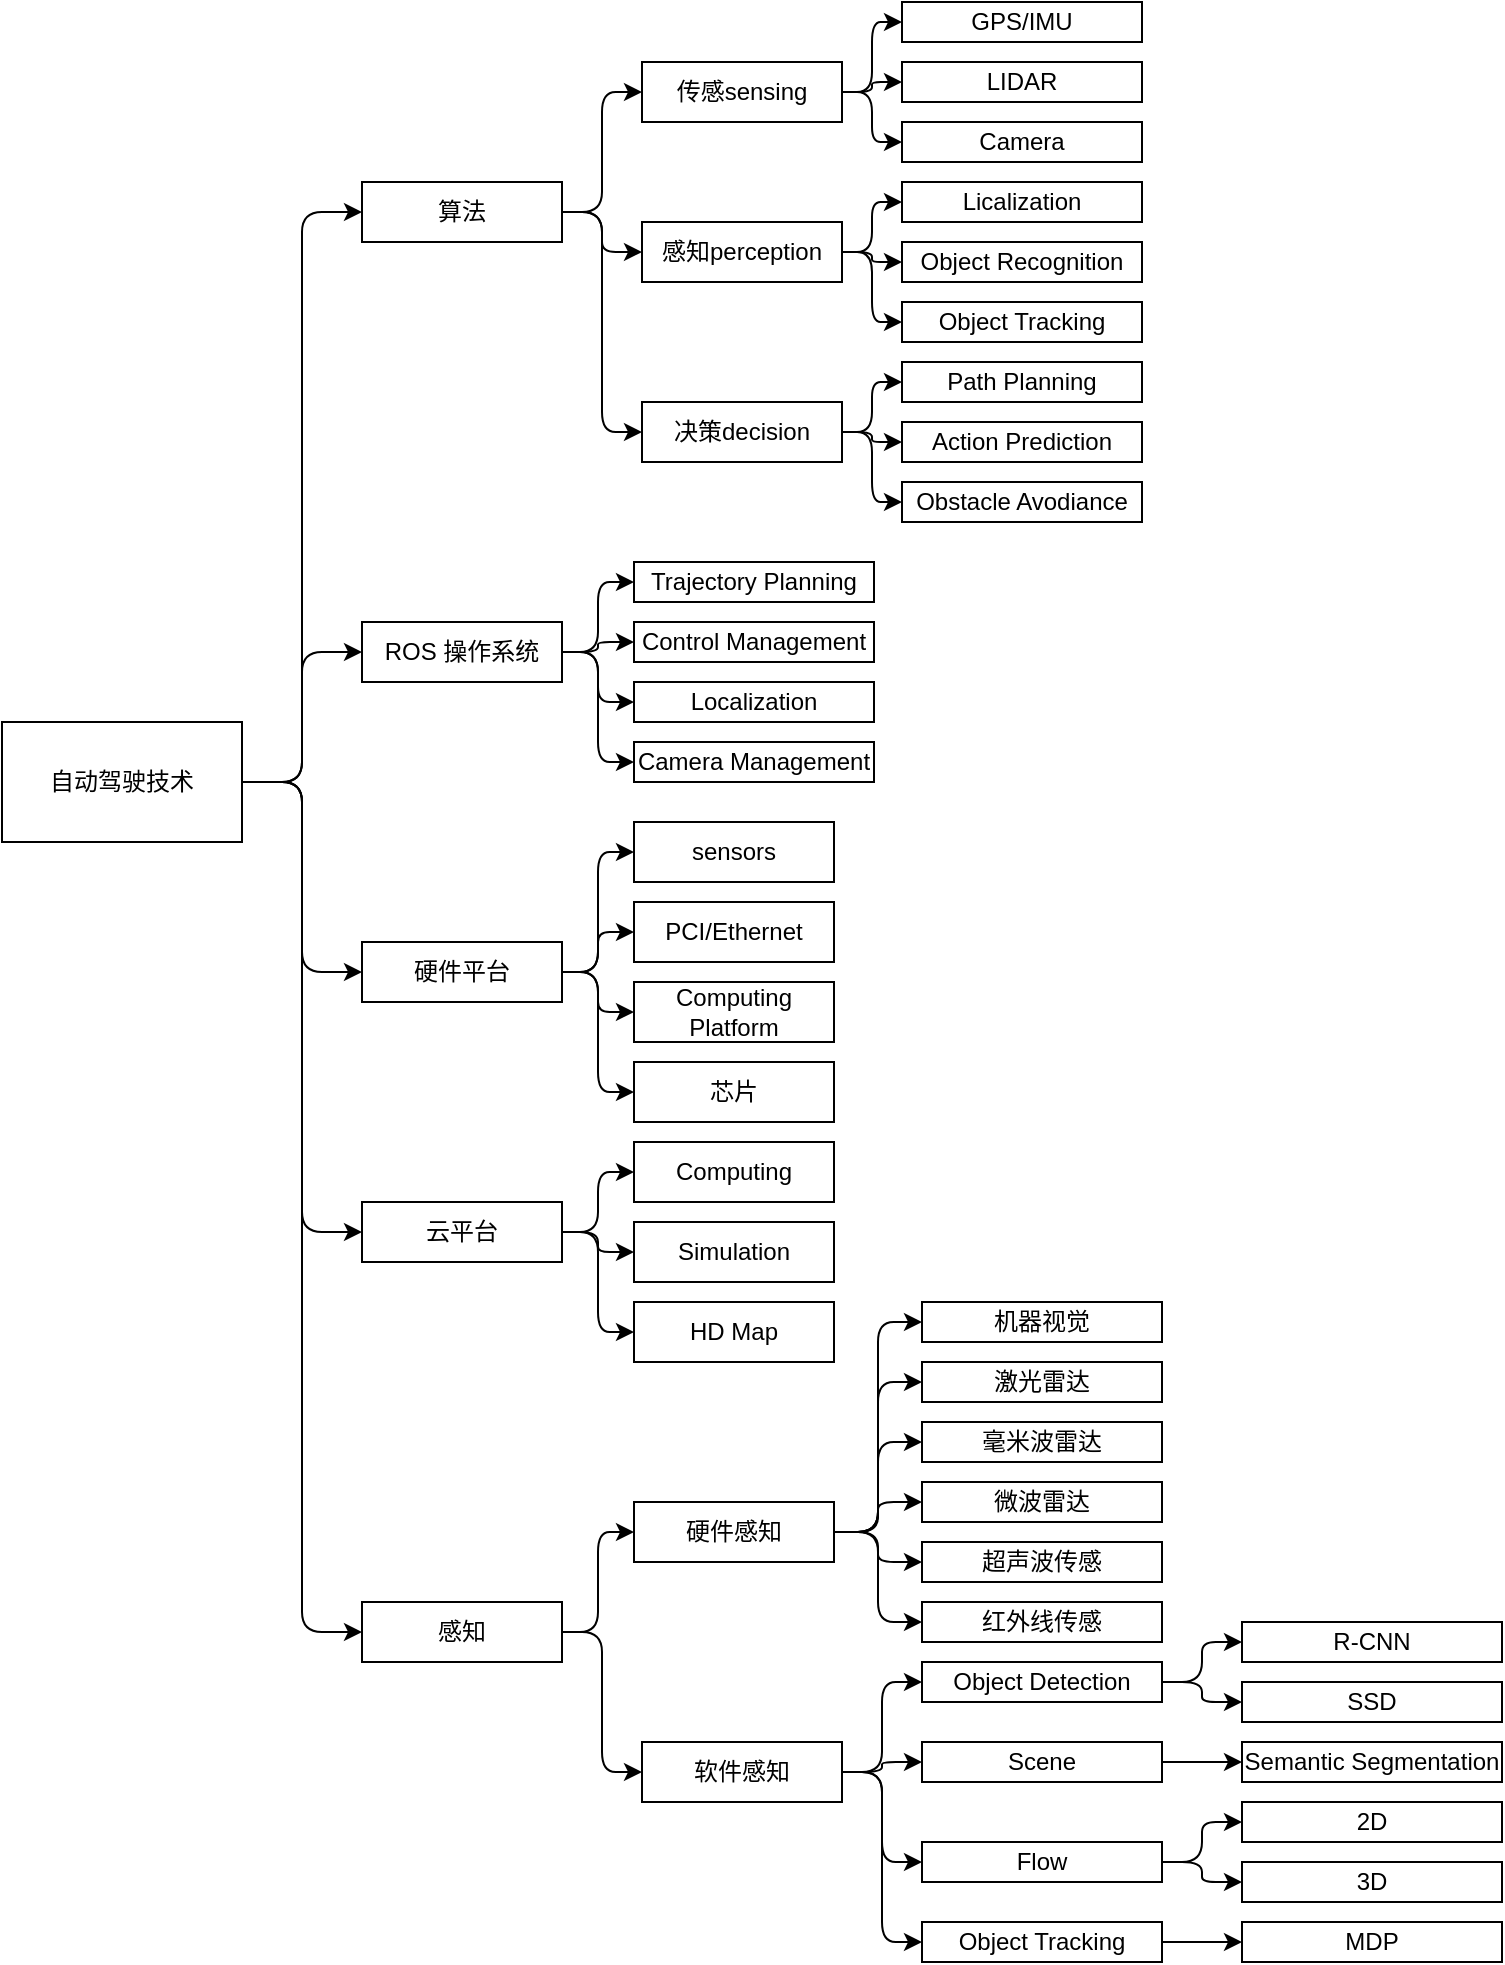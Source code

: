<mxfile version="14.1.8" type="github">
  <diagram id="ZL88Ck0jPQ6fW8jYsuRH" name="Page-1">
    <mxGraphModel dx="1135" dy="738" grid="1" gridSize="10" guides="1" tooltips="1" connect="1" arrows="1" fold="1" page="1" pageScale="1" pageWidth="827" pageHeight="1169" math="0" shadow="0">
      <root>
        <mxCell id="0" />
        <mxCell id="1" parent="0" />
        <mxCell id="BTjaL7hRL5fljO6jldBH-1" value="自动驾驶技术" style="rounded=0;whiteSpace=wrap;html=1;" parent="1" vertex="1">
          <mxGeometry x="180" y="410" width="120" height="60" as="geometry" />
        </mxCell>
        <mxCell id="-4MOpglVaHPoF0utyKIM-1" value="算法" style="rounded=0;whiteSpace=wrap;html=1;" vertex="1" parent="1">
          <mxGeometry x="360" y="140" width="100" height="30" as="geometry" />
        </mxCell>
        <mxCell id="-4MOpglVaHPoF0utyKIM-2" value="" style="endArrow=classic;html=1;exitX=1;exitY=0.5;exitDx=0;exitDy=0;entryX=0;entryY=0.5;entryDx=0;entryDy=0;edgeStyle=orthogonalEdgeStyle;" edge="1" parent="1" source="BTjaL7hRL5fljO6jldBH-1" target="-4MOpglVaHPoF0utyKIM-1">
          <mxGeometry width="50" height="50" relative="1" as="geometry">
            <mxPoint x="360" y="280" as="sourcePoint" />
            <mxPoint x="410" y="230" as="targetPoint" />
          </mxGeometry>
        </mxCell>
        <mxCell id="-4MOpglVaHPoF0utyKIM-3" value="传感sensing" style="rounded=0;whiteSpace=wrap;html=1;" vertex="1" parent="1">
          <mxGeometry x="500" y="80" width="100" height="30" as="geometry" />
        </mxCell>
        <mxCell id="-4MOpglVaHPoF0utyKIM-4" value="感知perception" style="rounded=0;whiteSpace=wrap;html=1;" vertex="1" parent="1">
          <mxGeometry x="500" y="160" width="100" height="30" as="geometry" />
        </mxCell>
        <mxCell id="-4MOpglVaHPoF0utyKIM-5" value="决策decision" style="rounded=0;whiteSpace=wrap;html=1;" vertex="1" parent="1">
          <mxGeometry x="500" y="250" width="100" height="30" as="geometry" />
        </mxCell>
        <mxCell id="-4MOpglVaHPoF0utyKIM-6" value="" style="endArrow=classic;html=1;exitX=1;exitY=0.5;exitDx=0;exitDy=0;entryX=0;entryY=0.5;entryDx=0;entryDy=0;edgeStyle=orthogonalEdgeStyle;" edge="1" parent="1" source="-4MOpglVaHPoF0utyKIM-1" target="-4MOpglVaHPoF0utyKIM-3">
          <mxGeometry width="50" height="50" relative="1" as="geometry">
            <mxPoint x="450" y="280" as="sourcePoint" />
            <mxPoint x="500" y="230" as="targetPoint" />
          </mxGeometry>
        </mxCell>
        <mxCell id="-4MOpglVaHPoF0utyKIM-7" value="" style="endArrow=classic;html=1;exitX=1;exitY=0.5;exitDx=0;exitDy=0;entryX=0;entryY=0.5;entryDx=0;entryDy=0;edgeStyle=orthogonalEdgeStyle;" edge="1" parent="1" source="-4MOpglVaHPoF0utyKIM-1" target="-4MOpglVaHPoF0utyKIM-4">
          <mxGeometry width="50" height="50" relative="1" as="geometry">
            <mxPoint x="480" y="300" as="sourcePoint" />
            <mxPoint x="530" y="250" as="targetPoint" />
          </mxGeometry>
        </mxCell>
        <mxCell id="-4MOpglVaHPoF0utyKIM-8" value="" style="endArrow=classic;html=1;exitX=1;exitY=0.5;exitDx=0;exitDy=0;entryX=0;entryY=0.5;entryDx=0;entryDy=0;edgeStyle=orthogonalEdgeStyle;" edge="1" parent="1" source="-4MOpglVaHPoF0utyKIM-1" target="-4MOpglVaHPoF0utyKIM-5">
          <mxGeometry width="50" height="50" relative="1" as="geometry">
            <mxPoint x="490" y="280" as="sourcePoint" />
            <mxPoint x="540" y="230" as="targetPoint" />
          </mxGeometry>
        </mxCell>
        <mxCell id="-4MOpglVaHPoF0utyKIM-9" value="GPS/IMU" style="rounded=0;whiteSpace=wrap;html=1;" vertex="1" parent="1">
          <mxGeometry x="630" y="50" width="120" height="20" as="geometry" />
        </mxCell>
        <mxCell id="-4MOpglVaHPoF0utyKIM-10" value="LIDAR" style="rounded=0;whiteSpace=wrap;html=1;" vertex="1" parent="1">
          <mxGeometry x="630" y="80" width="120" height="20" as="geometry" />
        </mxCell>
        <mxCell id="-4MOpglVaHPoF0utyKIM-11" value="Camera" style="rounded=0;whiteSpace=wrap;html=1;" vertex="1" parent="1">
          <mxGeometry x="630" y="110" width="120" height="20" as="geometry" />
        </mxCell>
        <mxCell id="-4MOpglVaHPoF0utyKIM-12" value="" style="endArrow=classic;html=1;exitX=1;exitY=0.5;exitDx=0;exitDy=0;entryX=0;entryY=0.5;entryDx=0;entryDy=0;edgeStyle=orthogonalEdgeStyle;" edge="1" parent="1" source="-4MOpglVaHPoF0utyKIM-3" target="-4MOpglVaHPoF0utyKIM-9">
          <mxGeometry width="50" height="50" relative="1" as="geometry">
            <mxPoint x="680" y="230" as="sourcePoint" />
            <mxPoint x="730" y="180" as="targetPoint" />
          </mxGeometry>
        </mxCell>
        <mxCell id="-4MOpglVaHPoF0utyKIM-13" value="" style="endArrow=classic;html=1;exitX=1;exitY=0.5;exitDx=0;exitDy=0;entryX=0;entryY=0.5;entryDx=0;entryDy=0;edgeStyle=orthogonalEdgeStyle;" edge="1" parent="1" source="-4MOpglVaHPoF0utyKIM-3" target="-4MOpglVaHPoF0utyKIM-10">
          <mxGeometry width="50" height="50" relative="1" as="geometry">
            <mxPoint x="680" y="250" as="sourcePoint" />
            <mxPoint x="730" y="200" as="targetPoint" />
          </mxGeometry>
        </mxCell>
        <mxCell id="-4MOpglVaHPoF0utyKIM-14" value="" style="endArrow=classic;html=1;exitX=1;exitY=0.5;exitDx=0;exitDy=0;entryX=0;entryY=0.5;entryDx=0;entryDy=0;edgeStyle=orthogonalEdgeStyle;" edge="1" parent="1" source="-4MOpglVaHPoF0utyKIM-3" target="-4MOpglVaHPoF0utyKIM-11">
          <mxGeometry width="50" height="50" relative="1" as="geometry">
            <mxPoint x="680" y="230" as="sourcePoint" />
            <mxPoint x="730" y="180" as="targetPoint" />
          </mxGeometry>
        </mxCell>
        <mxCell id="-4MOpglVaHPoF0utyKIM-15" value="Licalization" style="rounded=0;whiteSpace=wrap;html=1;" vertex="1" parent="1">
          <mxGeometry x="630" y="140" width="120" height="20" as="geometry" />
        </mxCell>
        <mxCell id="-4MOpglVaHPoF0utyKIM-16" value="Object Recognition" style="rounded=0;whiteSpace=wrap;html=1;" vertex="1" parent="1">
          <mxGeometry x="630" y="170" width="120" height="20" as="geometry" />
        </mxCell>
        <mxCell id="-4MOpglVaHPoF0utyKIM-17" value="Object Tracking" style="rounded=0;whiteSpace=wrap;html=1;" vertex="1" parent="1">
          <mxGeometry x="630" y="200" width="120" height="20" as="geometry" />
        </mxCell>
        <mxCell id="-4MOpglVaHPoF0utyKIM-18" value="" style="endArrow=classic;html=1;exitX=1;exitY=0.5;exitDx=0;exitDy=0;entryX=0;entryY=0.5;entryDx=0;entryDy=0;edgeStyle=orthogonalEdgeStyle;" edge="1" parent="1" source="-4MOpglVaHPoF0utyKIM-4" target="-4MOpglVaHPoF0utyKIM-15">
          <mxGeometry width="50" height="50" relative="1" as="geometry">
            <mxPoint x="700" y="310" as="sourcePoint" />
            <mxPoint x="750" y="260" as="targetPoint" />
          </mxGeometry>
        </mxCell>
        <mxCell id="-4MOpglVaHPoF0utyKIM-19" value="" style="endArrow=classic;html=1;exitX=1;exitY=0.5;exitDx=0;exitDy=0;entryX=0;entryY=0.5;entryDx=0;entryDy=0;edgeStyle=orthogonalEdgeStyle;" edge="1" parent="1" source="-4MOpglVaHPoF0utyKIM-4" target="-4MOpglVaHPoF0utyKIM-16">
          <mxGeometry width="50" height="50" relative="1" as="geometry">
            <mxPoint x="680" y="330" as="sourcePoint" />
            <mxPoint x="730" y="280" as="targetPoint" />
          </mxGeometry>
        </mxCell>
        <mxCell id="-4MOpglVaHPoF0utyKIM-20" value="" style="endArrow=classic;html=1;exitX=1;exitY=0.5;exitDx=0;exitDy=0;entryX=0;entryY=0.5;entryDx=0;entryDy=0;edgeStyle=orthogonalEdgeStyle;" edge="1" parent="1" source="-4MOpglVaHPoF0utyKIM-4" target="-4MOpglVaHPoF0utyKIM-17">
          <mxGeometry width="50" height="50" relative="1" as="geometry">
            <mxPoint x="650" y="320" as="sourcePoint" />
            <mxPoint x="700" y="270" as="targetPoint" />
          </mxGeometry>
        </mxCell>
        <mxCell id="-4MOpglVaHPoF0utyKIM-21" value="Path Planning" style="rounded=0;whiteSpace=wrap;html=1;" vertex="1" parent="1">
          <mxGeometry x="630" y="230" width="120" height="20" as="geometry" />
        </mxCell>
        <mxCell id="-4MOpglVaHPoF0utyKIM-22" value="Action Prediction" style="rounded=0;whiteSpace=wrap;html=1;" vertex="1" parent="1">
          <mxGeometry x="630" y="260" width="120" height="20" as="geometry" />
        </mxCell>
        <mxCell id="-4MOpglVaHPoF0utyKIM-23" value="Obstacle Avodiance" style="rounded=0;whiteSpace=wrap;html=1;" vertex="1" parent="1">
          <mxGeometry x="630" y="290" width="120" height="20" as="geometry" />
        </mxCell>
        <mxCell id="-4MOpglVaHPoF0utyKIM-24" value="" style="endArrow=classic;html=1;exitX=1;exitY=0.5;exitDx=0;exitDy=0;entryX=0;entryY=0.5;entryDx=0;entryDy=0;edgeStyle=orthogonalEdgeStyle;" edge="1" parent="1" source="-4MOpglVaHPoF0utyKIM-5" target="-4MOpglVaHPoF0utyKIM-21">
          <mxGeometry width="50" height="50" relative="1" as="geometry">
            <mxPoint x="560" y="410" as="sourcePoint" />
            <mxPoint x="610" y="360" as="targetPoint" />
          </mxGeometry>
        </mxCell>
        <mxCell id="-4MOpglVaHPoF0utyKIM-25" value="" style="endArrow=classic;html=1;exitX=1;exitY=0.5;exitDx=0;exitDy=0;entryX=0;entryY=0.5;entryDx=0;entryDy=0;edgeStyle=orthogonalEdgeStyle;" edge="1" parent="1" source="-4MOpglVaHPoF0utyKIM-5" target="-4MOpglVaHPoF0utyKIM-22">
          <mxGeometry width="50" height="50" relative="1" as="geometry">
            <mxPoint x="630" y="410" as="sourcePoint" />
            <mxPoint x="680" y="360" as="targetPoint" />
          </mxGeometry>
        </mxCell>
        <mxCell id="-4MOpglVaHPoF0utyKIM-26" value="" style="endArrow=classic;html=1;exitX=1;exitY=0.5;exitDx=0;exitDy=0;entryX=0;entryY=0.5;entryDx=0;entryDy=0;edgeStyle=orthogonalEdgeStyle;" edge="1" parent="1" source="-4MOpglVaHPoF0utyKIM-5" target="-4MOpglVaHPoF0utyKIM-23">
          <mxGeometry width="50" height="50" relative="1" as="geometry">
            <mxPoint x="600" y="260" as="sourcePoint" />
            <mxPoint x="680" y="370" as="targetPoint" />
          </mxGeometry>
        </mxCell>
        <mxCell id="-4MOpglVaHPoF0utyKIM-27" value="ROS 操作系统" style="rounded=0;whiteSpace=wrap;html=1;" vertex="1" parent="1">
          <mxGeometry x="360" y="360" width="100" height="30" as="geometry" />
        </mxCell>
        <mxCell id="-4MOpglVaHPoF0utyKIM-28" value="" style="endArrow=classic;html=1;exitX=1;exitY=0.5;exitDx=0;exitDy=0;entryX=0;entryY=0.5;entryDx=0;entryDy=0;edgeStyle=orthogonalEdgeStyle;" edge="1" parent="1" source="BTjaL7hRL5fljO6jldBH-1" target="-4MOpglVaHPoF0utyKIM-27">
          <mxGeometry width="50" height="50" relative="1" as="geometry">
            <mxPoint x="300" y="470" as="sourcePoint" />
            <mxPoint x="350" y="420" as="targetPoint" />
          </mxGeometry>
        </mxCell>
        <mxCell id="-4MOpglVaHPoF0utyKIM-29" value="Trajectory Planning" style="rounded=0;whiteSpace=wrap;html=1;" vertex="1" parent="1">
          <mxGeometry x="496" y="330" width="120" height="20" as="geometry" />
        </mxCell>
        <mxCell id="-4MOpglVaHPoF0utyKIM-31" value="Control Management" style="rounded=0;whiteSpace=wrap;html=1;" vertex="1" parent="1">
          <mxGeometry x="496" y="360" width="120" height="20" as="geometry" />
        </mxCell>
        <mxCell id="-4MOpglVaHPoF0utyKIM-32" value="Localization" style="rounded=0;whiteSpace=wrap;html=1;" vertex="1" parent="1">
          <mxGeometry x="496" y="390" width="120" height="20" as="geometry" />
        </mxCell>
        <mxCell id="-4MOpglVaHPoF0utyKIM-33" value="Camera Management" style="rounded=0;whiteSpace=wrap;html=1;" vertex="1" parent="1">
          <mxGeometry x="496" y="420" width="120" height="20" as="geometry" />
        </mxCell>
        <mxCell id="-4MOpglVaHPoF0utyKIM-34" value="" style="endArrow=classic;html=1;exitX=1;exitY=0.5;exitDx=0;exitDy=0;entryX=0;entryY=0.5;entryDx=0;entryDy=0;edgeStyle=orthogonalEdgeStyle;" edge="1" parent="1" source="-4MOpglVaHPoF0utyKIM-27" target="-4MOpglVaHPoF0utyKIM-29">
          <mxGeometry width="50" height="50" relative="1" as="geometry">
            <mxPoint x="736" y="360" as="sourcePoint" />
            <mxPoint x="786" y="310" as="targetPoint" />
          </mxGeometry>
        </mxCell>
        <mxCell id="-4MOpglVaHPoF0utyKIM-35" value="" style="endArrow=classic;html=1;exitX=1;exitY=0.5;exitDx=0;exitDy=0;entryX=0;entryY=0.5;entryDx=0;entryDy=0;edgeStyle=orthogonalEdgeStyle;" edge="1" parent="1" source="-4MOpglVaHPoF0utyKIM-27" target="-4MOpglVaHPoF0utyKIM-31">
          <mxGeometry width="50" height="50" relative="1" as="geometry">
            <mxPoint x="696" y="400" as="sourcePoint" />
            <mxPoint x="486" y="400" as="targetPoint" />
          </mxGeometry>
        </mxCell>
        <mxCell id="-4MOpglVaHPoF0utyKIM-36" value="" style="endArrow=classic;html=1;exitX=1;exitY=0.5;exitDx=0;exitDy=0;entryX=0;entryY=0.5;entryDx=0;entryDy=0;edgeStyle=orthogonalEdgeStyle;" edge="1" parent="1" source="-4MOpglVaHPoF0utyKIM-27" target="-4MOpglVaHPoF0utyKIM-32">
          <mxGeometry width="50" height="50" relative="1" as="geometry">
            <mxPoint x="476" y="530" as="sourcePoint" />
            <mxPoint x="526" y="480" as="targetPoint" />
          </mxGeometry>
        </mxCell>
        <mxCell id="-4MOpglVaHPoF0utyKIM-37" value="" style="endArrow=classic;html=1;exitX=1;exitY=0.5;exitDx=0;exitDy=0;entryX=0;entryY=0.5;entryDx=0;entryDy=0;edgeStyle=orthogonalEdgeStyle;" edge="1" parent="1" source="-4MOpglVaHPoF0utyKIM-27" target="-4MOpglVaHPoF0utyKIM-33">
          <mxGeometry width="50" height="50" relative="1" as="geometry">
            <mxPoint x="506" y="540" as="sourcePoint" />
            <mxPoint x="556" y="490" as="targetPoint" />
          </mxGeometry>
        </mxCell>
        <mxCell id="-4MOpglVaHPoF0utyKIM-38" value="硬件平台" style="rounded=0;whiteSpace=wrap;html=1;" vertex="1" parent="1">
          <mxGeometry x="360" y="520" width="100" height="30" as="geometry" />
        </mxCell>
        <mxCell id="-4MOpglVaHPoF0utyKIM-39" value="" style="endArrow=classic;html=1;exitX=1;exitY=0.5;exitDx=0;exitDy=0;entryX=0;entryY=0.5;entryDx=0;entryDy=0;edgeStyle=orthogonalEdgeStyle;" edge="1" parent="1" source="BTjaL7hRL5fljO6jldBH-1" target="-4MOpglVaHPoF0utyKIM-38">
          <mxGeometry width="50" height="50" relative="1" as="geometry">
            <mxPoint x="270" y="500" as="sourcePoint" />
            <mxPoint x="320" y="450" as="targetPoint" />
          </mxGeometry>
        </mxCell>
        <mxCell id="-4MOpglVaHPoF0utyKIM-40" value="sensors" style="rounded=0;whiteSpace=wrap;html=1;" vertex="1" parent="1">
          <mxGeometry x="496" y="460" width="100" height="30" as="geometry" />
        </mxCell>
        <mxCell id="-4MOpglVaHPoF0utyKIM-41" value="PCI/Ethernet" style="rounded=0;whiteSpace=wrap;html=1;" vertex="1" parent="1">
          <mxGeometry x="496" y="500" width="100" height="30" as="geometry" />
        </mxCell>
        <mxCell id="-4MOpglVaHPoF0utyKIM-42" value="Computing Platform" style="rounded=0;whiteSpace=wrap;html=1;" vertex="1" parent="1">
          <mxGeometry x="496" y="540" width="100" height="30" as="geometry" />
        </mxCell>
        <mxCell id="-4MOpglVaHPoF0utyKIM-43" value="芯片" style="rounded=0;whiteSpace=wrap;html=1;" vertex="1" parent="1">
          <mxGeometry x="496" y="580" width="100" height="30" as="geometry" />
        </mxCell>
        <mxCell id="-4MOpglVaHPoF0utyKIM-44" value="" style="endArrow=classic;html=1;exitX=1;exitY=0.5;exitDx=0;exitDy=0;entryX=0;entryY=0.5;entryDx=0;entryDy=0;edgeStyle=orthogonalEdgeStyle;" edge="1" parent="1" source="-4MOpglVaHPoF0utyKIM-38" target="-4MOpglVaHPoF0utyKIM-40">
          <mxGeometry width="50" height="50" relative="1" as="geometry">
            <mxPoint x="670" y="480" as="sourcePoint" />
            <mxPoint x="720" y="430" as="targetPoint" />
          </mxGeometry>
        </mxCell>
        <mxCell id="-4MOpglVaHPoF0utyKIM-45" value="" style="endArrow=classic;html=1;exitX=1;exitY=0.5;exitDx=0;exitDy=0;entryX=0;entryY=0.5;entryDx=0;entryDy=0;edgeStyle=orthogonalEdgeStyle;" edge="1" parent="1" source="-4MOpglVaHPoF0utyKIM-38" target="-4MOpglVaHPoF0utyKIM-41">
          <mxGeometry width="50" height="50" relative="1" as="geometry">
            <mxPoint x="690" y="510" as="sourcePoint" />
            <mxPoint x="740" y="460" as="targetPoint" />
          </mxGeometry>
        </mxCell>
        <mxCell id="-4MOpglVaHPoF0utyKIM-46" value="" style="endArrow=classic;html=1;exitX=1;exitY=0.5;exitDx=0;exitDy=0;entryX=0;entryY=0.5;entryDx=0;entryDy=0;edgeStyle=orthogonalEdgeStyle;" edge="1" parent="1" source="-4MOpglVaHPoF0utyKIM-38" target="-4MOpglVaHPoF0utyKIM-42">
          <mxGeometry width="50" height="50" relative="1" as="geometry">
            <mxPoint x="650" y="570" as="sourcePoint" />
            <mxPoint x="700" y="520" as="targetPoint" />
          </mxGeometry>
        </mxCell>
        <mxCell id="-4MOpglVaHPoF0utyKIM-47" value="" style="endArrow=classic;html=1;exitX=1;exitY=0.5;exitDx=0;exitDy=0;entryX=0;entryY=0.5;entryDx=0;entryDy=0;edgeStyle=orthogonalEdgeStyle;" edge="1" parent="1" source="-4MOpglVaHPoF0utyKIM-38" target="-4MOpglVaHPoF0utyKIM-43">
          <mxGeometry width="50" height="50" relative="1" as="geometry">
            <mxPoint x="640" y="570" as="sourcePoint" />
            <mxPoint x="690" y="520" as="targetPoint" />
          </mxGeometry>
        </mxCell>
        <mxCell id="-4MOpglVaHPoF0utyKIM-48" value="云平台" style="rounded=0;whiteSpace=wrap;html=1;" vertex="1" parent="1">
          <mxGeometry x="360" y="650" width="100" height="30" as="geometry" />
        </mxCell>
        <mxCell id="-4MOpglVaHPoF0utyKIM-49" value="" style="endArrow=classic;html=1;exitX=1;exitY=0.5;exitDx=0;exitDy=0;entryX=0;entryY=0.5;entryDx=0;entryDy=0;edgeStyle=orthogonalEdgeStyle;" edge="1" parent="1" source="BTjaL7hRL5fljO6jldBH-1" target="-4MOpglVaHPoF0utyKIM-48">
          <mxGeometry width="50" height="50" relative="1" as="geometry">
            <mxPoint x="290" y="640" as="sourcePoint" />
            <mxPoint x="340" y="590" as="targetPoint" />
          </mxGeometry>
        </mxCell>
        <mxCell id="-4MOpglVaHPoF0utyKIM-50" value="Computing" style="rounded=0;whiteSpace=wrap;html=1;" vertex="1" parent="1">
          <mxGeometry x="496" y="620" width="100" height="30" as="geometry" />
        </mxCell>
        <mxCell id="-4MOpglVaHPoF0utyKIM-51" value="Simulation" style="rounded=0;whiteSpace=wrap;html=1;" vertex="1" parent="1">
          <mxGeometry x="496" y="660" width="100" height="30" as="geometry" />
        </mxCell>
        <mxCell id="-4MOpglVaHPoF0utyKIM-52" value="HD Map" style="rounded=0;whiteSpace=wrap;html=1;" vertex="1" parent="1">
          <mxGeometry x="496" y="700" width="100" height="30" as="geometry" />
        </mxCell>
        <mxCell id="-4MOpglVaHPoF0utyKIM-53" value="" style="endArrow=classic;html=1;exitX=1;exitY=0.5;exitDx=0;exitDy=0;entryX=0;entryY=0.5;entryDx=0;entryDy=0;edgeStyle=orthogonalEdgeStyle;" edge="1" parent="1" source="-4MOpglVaHPoF0utyKIM-48" target="-4MOpglVaHPoF0utyKIM-50">
          <mxGeometry width="50" height="50" relative="1" as="geometry">
            <mxPoint x="650" y="620" as="sourcePoint" />
            <mxPoint x="700" y="570" as="targetPoint" />
          </mxGeometry>
        </mxCell>
        <mxCell id="-4MOpglVaHPoF0utyKIM-54" value="" style="endArrow=classic;html=1;exitX=1;exitY=0.5;exitDx=0;exitDy=0;entryX=0;entryY=0.5;entryDx=0;entryDy=0;edgeStyle=orthogonalEdgeStyle;" edge="1" parent="1" source="-4MOpglVaHPoF0utyKIM-48" target="-4MOpglVaHPoF0utyKIM-51">
          <mxGeometry width="50" height="50" relative="1" as="geometry">
            <mxPoint x="660" y="640" as="sourcePoint" />
            <mxPoint x="710" y="590" as="targetPoint" />
          </mxGeometry>
        </mxCell>
        <mxCell id="-4MOpglVaHPoF0utyKIM-55" value="" style="endArrow=classic;html=1;exitX=1;exitY=0.5;exitDx=0;exitDy=0;entryX=0;entryY=0.5;entryDx=0;entryDy=0;edgeStyle=orthogonalEdgeStyle;" edge="1" parent="1" source="-4MOpglVaHPoF0utyKIM-48" target="-4MOpglVaHPoF0utyKIM-52">
          <mxGeometry width="50" height="50" relative="1" as="geometry">
            <mxPoint x="640" y="690" as="sourcePoint" />
            <mxPoint x="690" y="640" as="targetPoint" />
          </mxGeometry>
        </mxCell>
        <mxCell id="-4MOpglVaHPoF0utyKIM-56" value="感知" style="rounded=0;whiteSpace=wrap;html=1;" vertex="1" parent="1">
          <mxGeometry x="360" y="850" width="100" height="30" as="geometry" />
        </mxCell>
        <mxCell id="-4MOpglVaHPoF0utyKIM-57" value="" style="endArrow=classic;html=1;exitX=1;exitY=0.5;exitDx=0;exitDy=0;entryX=0;entryY=0.5;entryDx=0;entryDy=0;edgeStyle=orthogonalEdgeStyle;" edge="1" parent="1" source="BTjaL7hRL5fljO6jldBH-1" target="-4MOpglVaHPoF0utyKIM-56">
          <mxGeometry width="50" height="50" relative="1" as="geometry">
            <mxPoint x="250" y="790" as="sourcePoint" />
            <mxPoint x="300" y="740" as="targetPoint" />
          </mxGeometry>
        </mxCell>
        <mxCell id="-4MOpglVaHPoF0utyKIM-58" value="机器视觉" style="rounded=0;whiteSpace=wrap;html=1;" vertex="1" parent="1">
          <mxGeometry x="640" y="700" width="120" height="20" as="geometry" />
        </mxCell>
        <mxCell id="-4MOpglVaHPoF0utyKIM-59" value="硬件感知" style="rounded=0;whiteSpace=wrap;html=1;" vertex="1" parent="1">
          <mxGeometry x="496" y="800" width="100" height="30" as="geometry" />
        </mxCell>
        <mxCell id="-4MOpglVaHPoF0utyKIM-60" value="" style="endArrow=classic;html=1;exitX=1;exitY=0.5;exitDx=0;exitDy=0;entryX=0;entryY=0.5;entryDx=0;entryDy=0;edgeStyle=orthogonalEdgeStyle;" edge="1" parent="1" source="-4MOpglVaHPoF0utyKIM-56" target="-4MOpglVaHPoF0utyKIM-59">
          <mxGeometry width="50" height="50" relative="1" as="geometry">
            <mxPoint x="470" y="930" as="sourcePoint" />
            <mxPoint x="520" y="880" as="targetPoint" />
          </mxGeometry>
        </mxCell>
        <mxCell id="-4MOpglVaHPoF0utyKIM-61" value="激光雷达" style="rounded=0;whiteSpace=wrap;html=1;" vertex="1" parent="1">
          <mxGeometry x="640" y="730" width="120" height="20" as="geometry" />
        </mxCell>
        <mxCell id="-4MOpglVaHPoF0utyKIM-62" value="毫米波雷达" style="rounded=0;whiteSpace=wrap;html=1;" vertex="1" parent="1">
          <mxGeometry x="640" y="760" width="120" height="20" as="geometry" />
        </mxCell>
        <mxCell id="-4MOpglVaHPoF0utyKIM-63" value="微波雷达" style="rounded=0;whiteSpace=wrap;html=1;" vertex="1" parent="1">
          <mxGeometry x="640" y="790" width="120" height="20" as="geometry" />
        </mxCell>
        <mxCell id="-4MOpglVaHPoF0utyKIM-64" value="超声波传感" style="rounded=0;whiteSpace=wrap;html=1;" vertex="1" parent="1">
          <mxGeometry x="640" y="820" width="120" height="20" as="geometry" />
        </mxCell>
        <mxCell id="-4MOpglVaHPoF0utyKIM-65" value="红外线传感" style="rounded=0;whiteSpace=wrap;html=1;" vertex="1" parent="1">
          <mxGeometry x="640" y="850" width="120" height="20" as="geometry" />
        </mxCell>
        <mxCell id="-4MOpglVaHPoF0utyKIM-66" value="" style="endArrow=classic;html=1;exitX=1;exitY=0.5;exitDx=0;exitDy=0;entryX=0;entryY=0.5;entryDx=0;entryDy=0;edgeStyle=orthogonalEdgeStyle;" edge="1" parent="1" source="-4MOpglVaHPoF0utyKIM-59" target="-4MOpglVaHPoF0utyKIM-58">
          <mxGeometry width="50" height="50" relative="1" as="geometry">
            <mxPoint x="540" y="950" as="sourcePoint" />
            <mxPoint x="590" y="900" as="targetPoint" />
          </mxGeometry>
        </mxCell>
        <mxCell id="-4MOpglVaHPoF0utyKIM-67" value="" style="endArrow=classic;html=1;exitX=1;exitY=0.5;exitDx=0;exitDy=0;entryX=0;entryY=0.5;entryDx=0;entryDy=0;edgeStyle=orthogonalEdgeStyle;" edge="1" parent="1" source="-4MOpglVaHPoF0utyKIM-59" target="-4MOpglVaHPoF0utyKIM-61">
          <mxGeometry width="50" height="50" relative="1" as="geometry">
            <mxPoint x="540" y="930" as="sourcePoint" />
            <mxPoint x="590" y="880" as="targetPoint" />
          </mxGeometry>
        </mxCell>
        <mxCell id="-4MOpglVaHPoF0utyKIM-68" value="" style="endArrow=classic;html=1;exitX=1;exitY=0.5;exitDx=0;exitDy=0;entryX=0;entryY=0.5;entryDx=0;entryDy=0;edgeStyle=orthogonalEdgeStyle;" edge="1" parent="1" source="-4MOpglVaHPoF0utyKIM-59" target="-4MOpglVaHPoF0utyKIM-62">
          <mxGeometry width="50" height="50" relative="1" as="geometry">
            <mxPoint x="560" y="940" as="sourcePoint" />
            <mxPoint x="610" y="890" as="targetPoint" />
          </mxGeometry>
        </mxCell>
        <mxCell id="-4MOpglVaHPoF0utyKIM-69" value="" style="endArrow=classic;html=1;exitX=1;exitY=0.5;exitDx=0;exitDy=0;entryX=0;entryY=0.5;entryDx=0;entryDy=0;edgeStyle=orthogonalEdgeStyle;" edge="1" parent="1" source="-4MOpglVaHPoF0utyKIM-59" target="-4MOpglVaHPoF0utyKIM-63">
          <mxGeometry width="50" height="50" relative="1" as="geometry">
            <mxPoint x="570" y="990" as="sourcePoint" />
            <mxPoint x="620" y="940" as="targetPoint" />
          </mxGeometry>
        </mxCell>
        <mxCell id="-4MOpglVaHPoF0utyKIM-70" value="" style="endArrow=classic;html=1;exitX=1;exitY=0.5;exitDx=0;exitDy=0;entryX=0;entryY=0.5;entryDx=0;entryDy=0;edgeStyle=orthogonalEdgeStyle;" edge="1" parent="1" source="-4MOpglVaHPoF0utyKIM-59" target="-4MOpglVaHPoF0utyKIM-64">
          <mxGeometry width="50" height="50" relative="1" as="geometry">
            <mxPoint x="590" y="990" as="sourcePoint" />
            <mxPoint x="640" y="940" as="targetPoint" />
          </mxGeometry>
        </mxCell>
        <mxCell id="-4MOpglVaHPoF0utyKIM-71" value="" style="endArrow=classic;html=1;exitX=1;exitY=0.5;exitDx=0;exitDy=0;entryX=0;entryY=0.5;entryDx=0;entryDy=0;edgeStyle=orthogonalEdgeStyle;" edge="1" parent="1" source="-4MOpglVaHPoF0utyKIM-59" target="-4MOpglVaHPoF0utyKIM-65">
          <mxGeometry width="50" height="50" relative="1" as="geometry">
            <mxPoint x="600" y="1030" as="sourcePoint" />
            <mxPoint x="650" y="980" as="targetPoint" />
          </mxGeometry>
        </mxCell>
        <mxCell id="-4MOpglVaHPoF0utyKIM-72" value="软件感知" style="rounded=0;whiteSpace=wrap;html=1;" vertex="1" parent="1">
          <mxGeometry x="500" y="920" width="100" height="30" as="geometry" />
        </mxCell>
        <mxCell id="-4MOpglVaHPoF0utyKIM-73" value="" style="endArrow=classic;html=1;exitX=1;exitY=0.5;exitDx=0;exitDy=0;entryX=0;entryY=0.5;entryDx=0;entryDy=0;edgeStyle=orthogonalEdgeStyle;" edge="1" parent="1" source="-4MOpglVaHPoF0utyKIM-56" target="-4MOpglVaHPoF0utyKIM-72">
          <mxGeometry width="50" height="50" relative="1" as="geometry">
            <mxPoint x="510" y="1050" as="sourcePoint" />
            <mxPoint x="560" y="1000" as="targetPoint" />
          </mxGeometry>
        </mxCell>
        <mxCell id="-4MOpglVaHPoF0utyKIM-74" value="Object Detection" style="rounded=0;whiteSpace=wrap;html=1;" vertex="1" parent="1">
          <mxGeometry x="640" y="880" width="120" height="20" as="geometry" />
        </mxCell>
        <mxCell id="-4MOpglVaHPoF0utyKIM-88" value="" style="edgeStyle=orthogonalEdgeStyle;rounded=0;orthogonalLoop=1;jettySize=auto;html=1;" edge="1" parent="1" source="-4MOpglVaHPoF0utyKIM-75" target="-4MOpglVaHPoF0utyKIM-87">
          <mxGeometry relative="1" as="geometry" />
        </mxCell>
        <mxCell id="-4MOpglVaHPoF0utyKIM-75" value="Scene" style="rounded=0;whiteSpace=wrap;html=1;" vertex="1" parent="1">
          <mxGeometry x="640" y="920" width="120" height="20" as="geometry" />
        </mxCell>
        <mxCell id="-4MOpglVaHPoF0utyKIM-76" value="Flow" style="rounded=0;whiteSpace=wrap;html=1;" vertex="1" parent="1">
          <mxGeometry x="640" y="970" width="120" height="20" as="geometry" />
        </mxCell>
        <mxCell id="-4MOpglVaHPoF0utyKIM-94" value="" style="edgeStyle=orthogonalEdgeStyle;rounded=0;orthogonalLoop=1;jettySize=auto;html=1;" edge="1" parent="1" source="-4MOpglVaHPoF0utyKIM-77" target="-4MOpglVaHPoF0utyKIM-93">
          <mxGeometry relative="1" as="geometry" />
        </mxCell>
        <mxCell id="-4MOpglVaHPoF0utyKIM-77" value="Object Tracking" style="rounded=0;whiteSpace=wrap;html=1;" vertex="1" parent="1">
          <mxGeometry x="640" y="1010" width="120" height="20" as="geometry" />
        </mxCell>
        <mxCell id="-4MOpglVaHPoF0utyKIM-78" value="" style="endArrow=classic;html=1;exitX=1;exitY=0.5;exitDx=0;exitDy=0;entryX=0;entryY=0.5;entryDx=0;entryDy=0;edgeStyle=orthogonalEdgeStyle;" edge="1" parent="1" source="-4MOpglVaHPoF0utyKIM-72" target="-4MOpglVaHPoF0utyKIM-74">
          <mxGeometry width="50" height="50" relative="1" as="geometry">
            <mxPoint x="580" y="1070" as="sourcePoint" />
            <mxPoint x="630" y="1020" as="targetPoint" />
          </mxGeometry>
        </mxCell>
        <mxCell id="-4MOpglVaHPoF0utyKIM-79" value="" style="endArrow=classic;html=1;exitX=1;exitY=0.5;exitDx=0;exitDy=0;entryX=0;entryY=0.5;entryDx=0;entryDy=0;edgeStyle=orthogonalEdgeStyle;" edge="1" parent="1" source="-4MOpglVaHPoF0utyKIM-72" target="-4MOpglVaHPoF0utyKIM-75">
          <mxGeometry width="50" height="50" relative="1" as="geometry">
            <mxPoint x="650" y="1080" as="sourcePoint" />
            <mxPoint x="700" y="1030" as="targetPoint" />
          </mxGeometry>
        </mxCell>
        <mxCell id="-4MOpglVaHPoF0utyKIM-80" value="" style="endArrow=classic;html=1;exitX=1;exitY=0.5;exitDx=0;exitDy=0;entryX=0;entryY=0.5;entryDx=0;entryDy=0;edgeStyle=orthogonalEdgeStyle;" edge="1" parent="1" source="-4MOpglVaHPoF0utyKIM-72" target="-4MOpglVaHPoF0utyKIM-76">
          <mxGeometry width="50" height="50" relative="1" as="geometry">
            <mxPoint x="600" y="1070" as="sourcePoint" />
            <mxPoint x="650" y="1020" as="targetPoint" />
          </mxGeometry>
        </mxCell>
        <mxCell id="-4MOpglVaHPoF0utyKIM-81" value="" style="endArrow=classic;html=1;exitX=1;exitY=0.5;exitDx=0;exitDy=0;entryX=0;entryY=0.5;entryDx=0;entryDy=0;edgeStyle=orthogonalEdgeStyle;" edge="1" parent="1" source="-4MOpglVaHPoF0utyKIM-72" target="-4MOpglVaHPoF0utyKIM-77">
          <mxGeometry width="50" height="50" relative="1" as="geometry">
            <mxPoint x="630" y="1080" as="sourcePoint" />
            <mxPoint x="680" y="1030" as="targetPoint" />
          </mxGeometry>
        </mxCell>
        <mxCell id="-4MOpglVaHPoF0utyKIM-82" value="R-CNN" style="rounded=0;whiteSpace=wrap;html=1;" vertex="1" parent="1">
          <mxGeometry x="800" y="860" width="130" height="20" as="geometry" />
        </mxCell>
        <mxCell id="-4MOpglVaHPoF0utyKIM-84" value="SSD" style="rounded=0;whiteSpace=wrap;html=1;" vertex="1" parent="1">
          <mxGeometry x="800" y="890" width="130" height="20" as="geometry" />
        </mxCell>
        <mxCell id="-4MOpglVaHPoF0utyKIM-85" value="" style="endArrow=classic;html=1;exitX=1;exitY=0.5;exitDx=0;exitDy=0;entryX=0;entryY=0.5;entryDx=0;entryDy=0;edgeStyle=orthogonalEdgeStyle;" edge="1" parent="1" source="-4MOpglVaHPoF0utyKIM-74" target="-4MOpglVaHPoF0utyKIM-82">
          <mxGeometry width="50" height="50" relative="1" as="geometry">
            <mxPoint x="850" y="1010" as="sourcePoint" />
            <mxPoint x="900" y="960" as="targetPoint" />
          </mxGeometry>
        </mxCell>
        <mxCell id="-4MOpglVaHPoF0utyKIM-86" value="" style="endArrow=classic;html=1;exitX=1;exitY=0.5;exitDx=0;exitDy=0;entryX=0;entryY=0.5;entryDx=0;entryDy=0;edgeStyle=orthogonalEdgeStyle;" edge="1" parent="1" source="-4MOpglVaHPoF0utyKIM-74" target="-4MOpglVaHPoF0utyKIM-84">
          <mxGeometry width="50" height="50" relative="1" as="geometry">
            <mxPoint x="830" y="1010" as="sourcePoint" />
            <mxPoint x="880" y="960" as="targetPoint" />
          </mxGeometry>
        </mxCell>
        <mxCell id="-4MOpglVaHPoF0utyKIM-87" value="Semantic Segmentation" style="rounded=0;whiteSpace=wrap;html=1;" vertex="1" parent="1">
          <mxGeometry x="800" y="920" width="130" height="20" as="geometry" />
        </mxCell>
        <mxCell id="-4MOpglVaHPoF0utyKIM-89" value="2D" style="rounded=0;whiteSpace=wrap;html=1;" vertex="1" parent="1">
          <mxGeometry x="800" y="950" width="130" height="20" as="geometry" />
        </mxCell>
        <mxCell id="-4MOpglVaHPoF0utyKIM-90" value="3D" style="rounded=0;whiteSpace=wrap;html=1;" vertex="1" parent="1">
          <mxGeometry x="800" y="980" width="130" height="20" as="geometry" />
        </mxCell>
        <mxCell id="-4MOpglVaHPoF0utyKIM-91" value="" style="endArrow=classic;html=1;exitX=1;exitY=0.5;exitDx=0;exitDy=0;entryX=0;entryY=0.5;entryDx=0;entryDy=0;edgeStyle=orthogonalEdgeStyle;" edge="1" parent="1" source="-4MOpglVaHPoF0utyKIM-76" target="-4MOpglVaHPoF0utyKIM-89">
          <mxGeometry width="50" height="50" relative="1" as="geometry">
            <mxPoint x="990" y="1010" as="sourcePoint" />
            <mxPoint x="1040" y="960" as="targetPoint" />
          </mxGeometry>
        </mxCell>
        <mxCell id="-4MOpglVaHPoF0utyKIM-92" value="" style="endArrow=classic;html=1;exitX=1;exitY=0.5;exitDx=0;exitDy=0;entryX=0;entryY=0.5;entryDx=0;entryDy=0;edgeStyle=orthogonalEdgeStyle;" edge="1" parent="1" source="-4MOpglVaHPoF0utyKIM-76" target="-4MOpglVaHPoF0utyKIM-90">
          <mxGeometry width="50" height="50" relative="1" as="geometry">
            <mxPoint x="410" y="1090" as="sourcePoint" />
            <mxPoint x="460" y="1040" as="targetPoint" />
          </mxGeometry>
        </mxCell>
        <mxCell id="-4MOpglVaHPoF0utyKIM-93" value="MDP" style="rounded=0;whiteSpace=wrap;html=1;" vertex="1" parent="1">
          <mxGeometry x="800" y="1010" width="130" height="20" as="geometry" />
        </mxCell>
      </root>
    </mxGraphModel>
  </diagram>
</mxfile>
